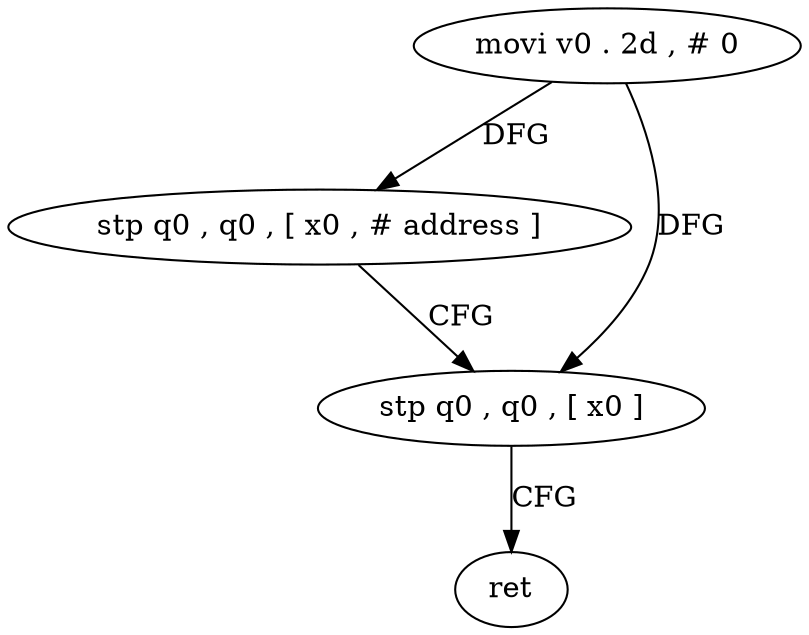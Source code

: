 digraph "func" {
"75956" [label = "movi v0 . 2d , # 0" ]
"75960" [label = "stp q0 , q0 , [ x0 , # address ]" ]
"75964" [label = "stp q0 , q0 , [ x0 ]" ]
"75968" [label = "ret" ]
"75956" -> "75960" [ label = "DFG" ]
"75956" -> "75964" [ label = "DFG" ]
"75960" -> "75964" [ label = "CFG" ]
"75964" -> "75968" [ label = "CFG" ]
}
